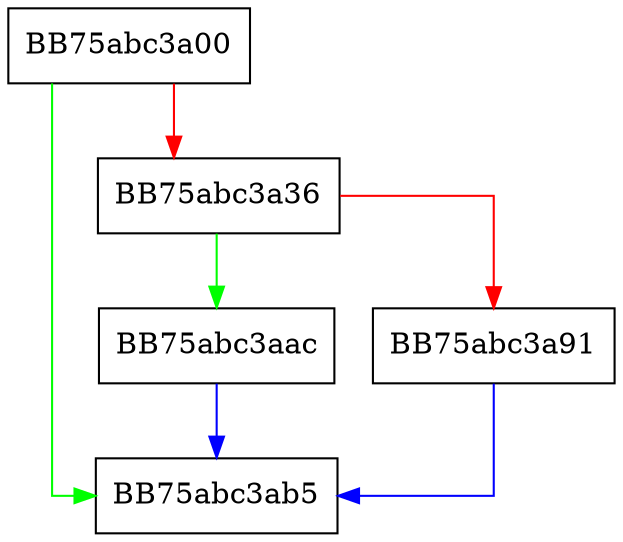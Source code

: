 digraph eIL_shr32f {
  node [shape="box"];
  graph [splines=ortho];
  BB75abc3a00 -> BB75abc3ab5 [color="green"];
  BB75abc3a00 -> BB75abc3a36 [color="red"];
  BB75abc3a36 -> BB75abc3aac [color="green"];
  BB75abc3a36 -> BB75abc3a91 [color="red"];
  BB75abc3a91 -> BB75abc3ab5 [color="blue"];
  BB75abc3aac -> BB75abc3ab5 [color="blue"];
}